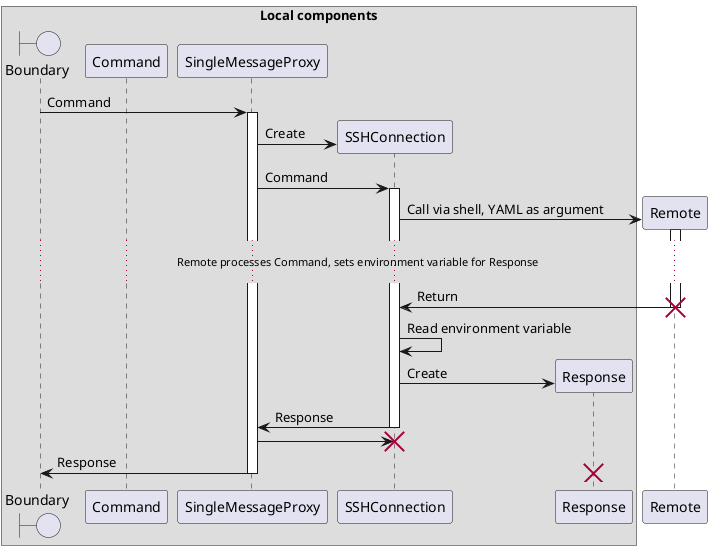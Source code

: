 @startuml

box "Local components"
    boundary Boundary
    participant Command
    participant SingleMessageProxy as Proxy
    participant SSHConnection
    participant Response
end box

Boundary -> Proxy ++ : Command
Proxy -> SSHConnection ** : Create
Proxy -> SSHConnection ++ : Command
SSHConnection -> Remote ** : Call via shell, YAML as argument
activate Remote
... Remote processes Command, sets environment variable for Response ...
SSHConnection <- Remote -- : Return
destroy Remote
SSHConnection -> SSHConnection: Read environment variable
SSHConnection -> Response ** : Create
Proxy <- SSHConnection -- : Response
Proxy -> SSHConnection !!
Boundary <- Proxy -- : Response

destroy Response

@enduml
